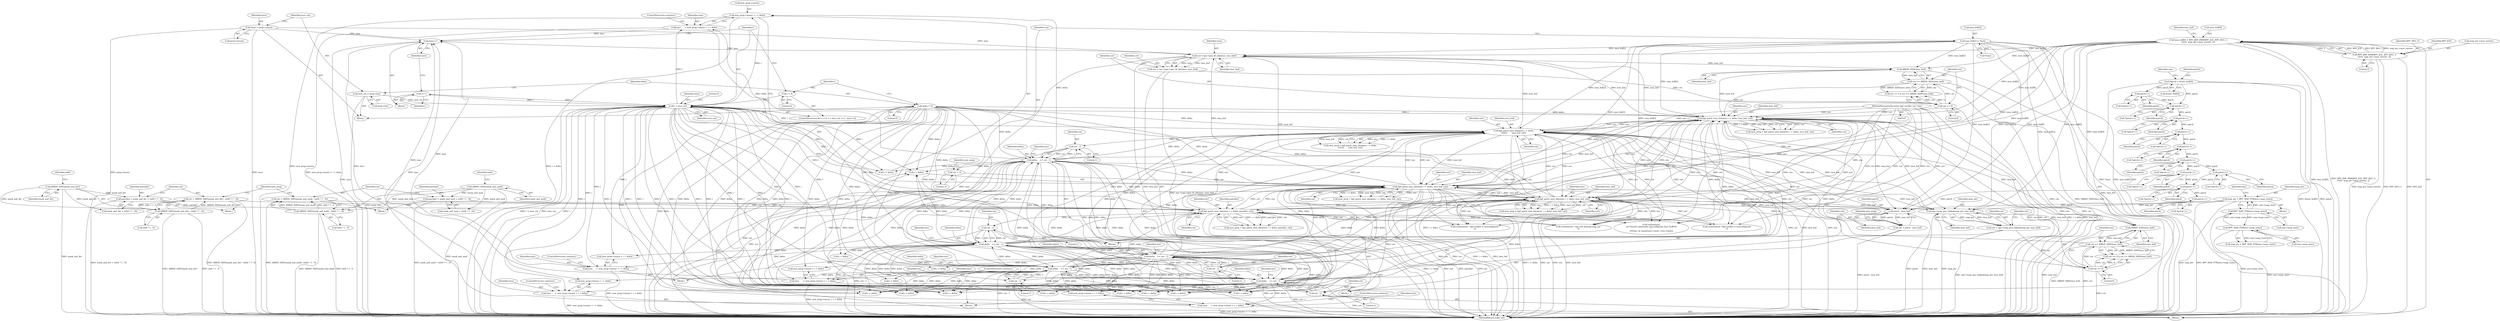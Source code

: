 digraph "0_linux_979d63d50c0c0f7bc537bf821e056cc9fe5abd38_3@pointer" {
"1000931" [label="(Call,new_prog->insnsi + i + delta)"];
"1000144" [label="(Call,i < insn_cnt)"];
"1000141" [label="(Call,i = 0)"];
"1000148" [label="(Call,i++)"];
"1000124" [label="(Call,insn_cnt = prog->len)"];
"1000917" [label="(Call,delta    += cnt - 1)"];
"1000919" [label="(Call,cnt - 1)"];
"1000904" [label="(Call,bpf_patch_insn_data(env, i + delta,\n\t\t\t\t\t\t\t       insn_buf, cnt))"];
"1000590" [label="(Call,bpf_patch_insn_data(env, i + delta, insn_buf, cnt))"];
"1000345" [label="(Call,bpf_patch_insn_data(env, i + delta, insn_buf, cnt))"];
"1000765" [label="(Call,bpf_patch_insn_data(env, i + delta, insn_buf, cnt))"];
"1000265" [label="(Call,bpf_patch_insn_data(env, i + delta, patchlet, cnt))"];
"1000108" [label="(MethodParameterIn,struct bpf_verifier_env *env)"];
"1000137" [label="(Call,delta = 0)"];
"1000278" [label="(Call,delta    += cnt - 1)"];
"1000280" [label="(Call,cnt - 1)"];
"1000603" [label="(Call,delta    += cnt - 1)"];
"1000605" [label="(Call,cnt - 1)"];
"1000358" [label="(Call,delta    += cnt - 1)"];
"1000360" [label="(Call,cnt - 1)"];
"1000778" [label="(Call,delta    += cnt - 1)"];
"1000780" [label="(Call,cnt - 1)"];
"1000227" [label="(Call,patchlet = mask_and_div + (is64 ? 1 : 0))"];
"1000238" [label="(Call,ARRAY_SIZE(mask_and_div))"];
"1000246" [label="(Call,patchlet = mask_and_mod + (is64 ? 1 : 0))"];
"1000257" [label="(Call,ARRAY_SIZE(mask_and_mod))"];
"1000235" [label="(Call,cnt = ARRAY_SIZE(mask_and_div) - (is64 ? 1 : 0))"];
"1000237" [label="(Call,ARRAY_SIZE(mask_and_div) - (is64 ? 1 : 0))"];
"1000254" [label="(Call,cnt = ARRAY_SIZE(mask_and_mod) - (is64 ? 1 : 0))"];
"1000256" [label="(Call,ARRAY_SIZE(mask_and_mod) - (is64 ? 1 : 0))"];
"1000743" [label="(Call,insn_buf[0] = BPF_JMP_IMM(BPF_JGE, BPF_REG_3,\n\t\t\t\t\t\t  map_ptr->max_entries, 2))"];
"1000747" [label="(Call,BPF_JMP_IMM(BPF_JGE, BPF_REG_3,\n\t\t\t\t\t\t  map_ptr->max_entries, 2))"];
"1000754" [label="(Call,insn_buf[2] = *insn)"];
"1000760" [label="(Call,cnt = 3)"];
"1000324" [label="(Call,env->ops->gen_ld_abs(insn, insn_buf))"];
"1000150" [label="(Call,insn++)"];
"1000615" [label="(Call,insn      = new_prog->insnsi + i + delta)"];
"1000117" [label="(Call,*insn = prog->insnsi)"];
"1000929" [label="(Call,insn      = new_prog->insnsi + i + delta)"];
"1000370" [label="(Call,insn      = new_prog->insnsi + i + delta)"];
"1000790" [label="(Call,insn      = new_prog->insnsi + i + delta)"];
"1000290" [label="(Call,insn      = new_prog->insnsi + i + delta)"];
"1000334" [label="(Call,ARRAY_SIZE(insn_buf))"];
"1000332" [label="(Call,cnt >= ARRAY_SIZE(insn_buf))"];
"1000329" [label="(Call,cnt == 0)"];
"1000322" [label="(Call,cnt = env->ops->gen_ld_abs(insn, insn_buf))"];
"1000585" [label="(Call,patch - insn_buf)"];
"1000576" [label="(Call,patch++)"];
"1000566" [label="(Call,patch++)"];
"1000529" [label="(Call,patch++)"];
"1000518" [label="(Call,patch++)"];
"1000510" [label="(Call,patch++)"];
"1000502" [label="(Call,patch++)"];
"1000494" [label="(Call,patch++)"];
"1000483" [label="(Call,patch++)"];
"1000419" [label="(Call,*patch = &insn_buf[0])"];
"1000474" [label="(Call,patch++)"];
"1000544" [label="(Call,patch++)"];
"1000583" [label="(Call,cnt = patch - insn_buf)"];
"1000883" [label="(Call,ops->map_gen_lookup(map_ptr, insn_buf))"];
"1000859" [label="(Call,map_ptr = BPF_MAP_PTR(aux->map_state))"];
"1000861" [label="(Call,BPF_MAP_PTR(aux->map_state))"];
"1000739" [label="(Call,BPF_MAP_PTR(aux->map_state))"];
"1000893" [label="(Call,ARRAY_SIZE(insn_buf))"];
"1000891" [label="(Call,cnt >= ARRAY_SIZE(insn_buf))"];
"1000888" [label="(Call,cnt == 0)"];
"1000881" [label="(Call,cnt = ops->map_gen_lookup(map_ptr, insn_buf))"];
"1000334" [label="(Call,ARRAY_SIZE(insn_buf))"];
"1000530" [label="(Identifier,patch)"];
"1000584" [label="(Identifier,cnt)"];
"1000904" [label="(Call,bpf_patch_insn_data(env, i + delta,\n\t\t\t\t\t\t\t       insn_buf, cnt))"];
"1000799" [label="(ControlStructure,continue;)"];
"1000586" [label="(Identifier,patch)"];
"1000264" [label="(Identifier,new_prog)"];
"1000744" [label="(Call,insn_buf[0])"];
"1000246" [label="(Call,patchlet = mask_and_mod + (is64 ? 1 : 0))"];
"1001033" [label="(Call,verbose(env,\n\t\t\t\t\"kernel subsystem misconfigured func %s#%d\n\",\n\t\t\t\tfunc_id_name(insn->imm), insn->imm))"];
"1000119" [label="(Call,prog->insnsi)"];
"1000484" [label="(Identifier,patch)"];
"1000585" [label="(Call,patch - insn_buf)"];
"1000881" [label="(Call,cnt = ops->map_gen_lookup(map_ptr, insn_buf))"];
"1000325" [label="(Identifier,insn)"];
"1000882" [label="(Identifier,cnt)"];
"1000756" [label="(Identifier,insn_buf)"];
"1000891" [label="(Call,cnt >= ARRAY_SIZE(insn_buf))"];
"1000615" [label="(Call,insn      = new_prog->insnsi + i + delta)"];
"1000333" [label="(Identifier,cnt)"];
"1000358" [label="(Call,delta    += cnt - 1)"];
"1000749" [label="(Identifier,BPF_REG_3)"];
"1000263" [label="(Call,new_prog = bpf_patch_insn_data(env, i + delta, patchlet, cnt))"];
"1000324" [label="(Call,env->ops->gen_ld_abs(insn, insn_buf))"];
"1000739" [label="(Call,BPF_MAP_PTR(aux->map_state))"];
"1000435" [label="(Call,i + delta)"];
"1000296" [label="(Call,i + delta)"];
"1000758" [label="(Call,*insn)"];
"1000371" [label="(Identifier,insn)"];
"1000889" [label="(Identifier,cnt)"];
"1000270" [label="(Identifier,patchlet)"];
"1000346" [label="(Identifier,env)"];
"1000126" [label="(Call,prog->len)"];
"1000588" [label="(Call,new_prog = bpf_patch_insn_data(env, i + delta, insn_buf, cnt))"];
"1000124" [label="(Call,insn_cnt = prog->len)"];
"1000607" [label="(Literal,1)"];
"1000755" [label="(Call,insn_buf[2])"];
"1000575" [label="(Call,*patch++)"];
"1000931" [label="(Call,new_prog->insnsi + i + delta)"];
"1000743" [label="(Call,insn_buf[0] = BPF_JMP_IMM(BPF_JGE, BPF_REG_3,\n\t\t\t\t\t\t  map_ptr->max_entries, 2))"];
"1000332" [label="(Call,cnt >= ARRAY_SIZE(insn_buf))"];
"1000906" [label="(Call,i + delta)"];
"1000138" [label="(Identifier,delta)"];
"1000285" [label="(Identifier,env)"];
"1000493" [label="(Call,*patch++)"];
"1000343" [label="(Call,new_prog = bpf_patch_insn_data(env, i + delta, insn_buf, cnt))"];
"1000361" [label="(Identifier,cnt)"];
"1000331" [label="(Literal,0)"];
"1000257" [label="(Call,ARRAY_SIZE(mask_and_mod))"];
"1000501" [label="(Call,*patch++)"];
"1000483" [label="(Call,patch++)"];
"1000893" [label="(Call,ARRAY_SIZE(insn_buf))"];
"1000761" [label="(Identifier,cnt)"];
"1000590" [label="(Call,bpf_patch_insn_data(env, i + delta, insn_buf, cnt))"];
"1000148" [label="(Call,i++)"];
"1000290" [label="(Call,insn      = new_prog->insnsi + i + delta)"];
"1000766" [label="(Identifier,env)"];
"1000791" [label="(Identifier,insn)"];
"1001057" [label="(MethodReturn,static int)"];
"1000883" [label="(Call,ops->map_gen_lookup(map_ptr, insn_buf))"];
"1000151" [label="(Identifier,insn)"];
"1000567" [label="(Identifier,patch)"];
"1000604" [label="(Identifier,delta)"];
"1000193" [label="(Block,)"];
"1000529" [label="(Call,patch++)"];
"1000142" [label="(Identifier,i)"];
"1000322" [label="(Call,cnt = env->ops->gen_ld_abs(insn, insn_buf))"];
"1000291" [label="(Identifier,insn)"];
"1000118" [label="(Identifier,insn)"];
"1000796" [label="(Call,i + delta)"];
"1000149" [label="(Identifier,i)"];
"1000902" [label="(Call,new_prog = bpf_patch_insn_data(env, i + delta,\n\t\t\t\t\t\t\t       insn_buf, cnt))"];
"1000781" [label="(Identifier,cnt)"];
"1000790" [label="(Call,insn      = new_prog->insnsi + i + delta)"];
"1000731" [label="(Call,verbose(env, \"tail_call abusing map_ptr\n\"))"];
"1000760" [label="(Call,cnt = 3)"];
"1000748" [label="(Identifier,BPF_JGE)"];
"1000235" [label="(Call,cnt = ARRAY_SIZE(mask_and_div) - (is64 ? 1 : 0))"];
"1000545" [label="(Identifier,patch)"];
"1000345" [label="(Call,bpf_patch_insn_data(env, i + delta, insn_buf, cnt))"];
"1000518" [label="(Call,patch++)"];
"1000125" [label="(Identifier,insn_cnt)"];
"1000544" [label="(Call,patch++)"];
"1000589" [label="(Identifier,new_prog)"];
"1000226" [label="(Block,)"];
"1000280" [label="(Call,cnt - 1)"];
"1000754" [label="(Call,insn_buf[2] = *insn)"];
"1000778" [label="(Call,delta    += cnt - 1)"];
"1000880" [label="(Block,)"];
"1000528" [label="(Call,*patch++)"];
"1000370" [label="(Call,insn      = new_prog->insnsi + i + delta)"];
"1000248" [label="(Call,mask_and_mod + (is64 ? 1 : 0))"];
"1000299" [label="(ControlStructure,continue;)"];
"1000861" [label="(Call,BPF_MAP_PTR(aux->map_state))"];
"1000376" [label="(Call,i + delta)"];
"1000109" [label="(Block,)"];
"1000259" [label="(Call,is64 ? 1 : 0)"];
"1000351" [label="(Identifier,cnt)"];
"1000737" [label="(Call,map_ptr = BPF_MAP_PTR(aux->map_state))"];
"1000770" [label="(Identifier,insn_buf)"];
"1000108" [label="(MethodParameterIn,struct bpf_verifier_env *env)"];
"1000890" [label="(Literal,0)"];
"1000894" [label="(Identifier,insn_buf)"];
"1001056" [label="(Literal,0)"];
"1000577" [label="(Identifier,patch)"];
"1000335" [label="(Identifier,insn_buf)"];
"1000350" [label="(Identifier,insn_buf)"];
"1000255" [label="(Identifier,cnt)"];
"1000267" [label="(Call,i + delta)"];
"1000271" [label="(Identifier,cnt)"];
"1000918" [label="(Identifier,delta)"];
"1000494" [label="(Call,patch++)"];
"1000254" [label="(Call,cnt = ARRAY_SIZE(mask_and_mod) - (is64 ? 1 : 0))"];
"1000473" [label="(Call,*patch++)"];
"1000323" [label="(Identifier,cnt)"];
"1000719" [label="(Call,i + delta)"];
"1000885" [label="(Identifier,insn_buf)"];
"1000519" [label="(Identifier,patch)"];
"1000282" [label="(Literal,1)"];
"1000905" [label="(Identifier,env)"];
"1000503" [label="(Identifier,patch)"];
"1000591" [label="(Identifier,env)"];
"1000860" [label="(Identifier,map_ptr)"];
"1000419" [label="(Call,*patch = &insn_buf[0])"];
"1000266" [label="(Identifier,env)"];
"1000935" [label="(Call,i + delta)"];
"1000379" [label="(ControlStructure,continue;)"];
"1000328" [label="(Call,cnt == 0 || cnt >= ARRAY_SIZE(insn_buf))"];
"1000605" [label="(Call,cnt - 1)"];
"1000616" [label="(Identifier,insn)"];
"1000420" [label="(Identifier,patch)"];
"1000606" [label="(Identifier,cnt)"];
"1000281" [label="(Identifier,cnt)"];
"1000938" [label="(ControlStructure,continue;)"];
"1000326" [label="(Identifier,insn_buf)"];
"1000576" [label="(Call,patch++)"];
"1000144" [label="(Call,i < insn_cnt)"];
"1000852" [label="(Call,i + delta)"];
"1000888" [label="(Call,cnt == 0)"];
"1000247" [label="(Identifier,patchlet)"];
"1000237" [label="(Call,ARRAY_SIZE(mask_and_div) - (is64 ? 1 : 0))"];
"1000240" [label="(Call,is64 ? 1 : 0)"];
"1000292" [label="(Call,new_prog->insnsi + i + delta)"];
"1000147" [label="(Block,)"];
"1000260" [label="(Identifier,is64)"];
"1000141" [label="(Call,i = 0)"];
"1000617" [label="(Call,new_prog->insnsi + i + delta)"];
"1000595" [label="(Identifier,insn_buf)"];
"1000150" [label="(Call,insn++)"];
"1000117" [label="(Call,*insn = prog->insnsi)"];
"1000930" [label="(Identifier,insn)"];
"1000517" [label="(Call,*patch++)"];
"1000475" [label="(Identifier,patch)"];
"1000474" [label="(Call,patch++)"];
"1000753" [label="(Literal,2)"];
"1000750" [label="(Call,map_ptr->max_entries)"];
"1000740" [label="(Call,aux->map_state)"];
"1000227" [label="(Call,patchlet = mask_and_div + (is64 ? 1 : 0))"];
"1000372" [label="(Call,new_prog->insnsi + i + delta)"];
"1000592" [label="(Call,i + delta)"];
"1000929" [label="(Call,insn      = new_prog->insnsi + i + delta)"];
"1000792" [label="(Call,new_prog->insnsi + i + delta)"];
"1000610" [label="(Identifier,env)"];
"1000765" [label="(Call,bpf_patch_insn_data(env, i + delta, insn_buf, cnt))"];
"1000782" [label="(Literal,1)"];
"1000360" [label="(Call,cnt - 1)"];
"1000239" [label="(Identifier,mask_and_div)"];
"1000137" [label="(Call,delta = 0)"];
"1000140" [label="(ControlStructure,for (i = 0; i < insn_cnt; i++, insn++))"];
"1000624" [label="(ControlStructure,continue;)"];
"1000884" [label="(Identifier,map_ptr)"];
"1000347" [label="(Call,i + delta)"];
"1000145" [label="(Identifier,i)"];
"1000862" [label="(Call,aux->map_state)"];
"1000762" [label="(Literal,3)"];
"1000362" [label="(Literal,1)"];
"1000502" [label="(Call,patch++)"];
"1000596" [label="(Identifier,cnt)"];
"1000543" [label="(Call,*patch++)"];
"1000603" [label="(Call,delta    += cnt - 1)"];
"1000859" [label="(Call,map_ptr = BPF_MAP_PTR(aux->map_state))"];
"1000676" [label="(Block,)"];
"1000866" [label="(Identifier,ops)"];
"1000139" [label="(Literal,0)"];
"1000321" [label="(Block,)"];
"1000924" [label="(Identifier,env)"];
"1000359" [label="(Identifier,delta)"];
"1000764" [label="(Identifier,new_prog)"];
"1000482" [label="(Call,*patch++)"];
"1000510" [label="(Call,patch++)"];
"1000265" [label="(Call,bpf_patch_insn_data(env, i + delta, patchlet, cnt))"];
"1000495" [label="(Identifier,patch)"];
"1000245" [label="(Block,)"];
"1000509" [label="(Call,*patch++)"];
"1000767" [label="(Call,i + delta)"];
"1000919" [label="(Call,cnt - 1)"];
"1000921" [label="(Literal,1)"];
"1000400" [label="(Block,)"];
"1000910" [label="(Identifier,cnt)"];
"1000258" [label="(Identifier,mask_and_mod)"];
"1000511" [label="(Identifier,patch)"];
"1000157" [label="(Identifier,insn)"];
"1000143" [label="(Literal,0)"];
"1000780" [label="(Call,cnt - 1)"];
"1000256" [label="(Call,ARRAY_SIZE(mask_and_mod) - (is64 ? 1 : 0))"];
"1000566" [label="(Call,patch++)"];
"1000887" [label="(Call,cnt == 0 || cnt >= ARRAY_SIZE(insn_buf))"];
"1000917" [label="(Call,delta    += cnt - 1)"];
"1000583" [label="(Call,cnt = patch - insn_buf)"];
"1000785" [label="(Identifier,env)"];
"1000747" [label="(Call,BPF_JMP_IMM(BPF_JGE, BPF_REG_3,\n\t\t\t\t\t\t  map_ptr->max_entries, 2))"];
"1000565" [label="(Call,*patch++)"];
"1000241" [label="(Identifier,is64)"];
"1000771" [label="(Identifier,cnt)"];
"1000763" [label="(Call,new_prog = bpf_patch_insn_data(env, i + delta, insn_buf, cnt))"];
"1000779" [label="(Identifier,delta)"];
"1000236" [label="(Identifier,cnt)"];
"1000587" [label="(Identifier,insn_buf)"];
"1000429" [label="(Identifier,aux)"];
"1000844" [label="(Block,)"];
"1000920" [label="(Identifier,cnt)"];
"1000621" [label="(Call,i + delta)"];
"1000228" [label="(Identifier,patchlet)"];
"1000421" [label="(Call,&insn_buf[0])"];
"1000892" [label="(Identifier,cnt)"];
"1000932" [label="(Call,new_prog->insnsi)"];
"1000909" [label="(Identifier,insn_buf)"];
"1000329" [label="(Call,cnt == 0)"];
"1000365" [label="(Identifier,env)"];
"1000330" [label="(Identifier,cnt)"];
"1000278" [label="(Call,delta    += cnt - 1)"];
"1000238" [label="(Call,ARRAY_SIZE(mask_and_div))"];
"1000896" [label="(Call,verbose(env, \"bpf verifier is misconfigured\n\"))"];
"1000146" [label="(Identifier,insn_cnt)"];
"1000279" [label="(Identifier,delta)"];
"1000337" [label="(Call,verbose(env, \"bpf verifier is misconfigured\n\"))"];
"1000229" [label="(Call,mask_and_div + (is64 ? 1 : 0))"];
"1000931" -> "1000929"  [label="AST: "];
"1000931" -> "1000935"  [label="CFG: "];
"1000932" -> "1000931"  [label="AST: "];
"1000935" -> "1000931"  [label="AST: "];
"1000929" -> "1000931"  [label="CFG: "];
"1000931" -> "1001057"  [label="DDG: i + delta"];
"1000931" -> "1001057"  [label="DDG: new_prog->insnsi"];
"1000144" -> "1000931"  [label="DDG: i"];
"1000917" -> "1000931"  [label="DDG: delta"];
"1000144" -> "1000140"  [label="AST: "];
"1000144" -> "1000146"  [label="CFG: "];
"1000145" -> "1000144"  [label="AST: "];
"1000146" -> "1000144"  [label="AST: "];
"1000157" -> "1000144"  [label="CFG: "];
"1001056" -> "1000144"  [label="CFG: "];
"1000144" -> "1001057"  [label="DDG: i < insn_cnt"];
"1000144" -> "1001057"  [label="DDG: i"];
"1000144" -> "1001057"  [label="DDG: insn_cnt"];
"1000141" -> "1000144"  [label="DDG: i"];
"1000148" -> "1000144"  [label="DDG: i"];
"1000124" -> "1000144"  [label="DDG: insn_cnt"];
"1000144" -> "1000148"  [label="DDG: i"];
"1000144" -> "1000265"  [label="DDG: i"];
"1000144" -> "1000267"  [label="DDG: i"];
"1000144" -> "1000290"  [label="DDG: i"];
"1000144" -> "1000292"  [label="DDG: i"];
"1000144" -> "1000296"  [label="DDG: i"];
"1000144" -> "1000345"  [label="DDG: i"];
"1000144" -> "1000347"  [label="DDG: i"];
"1000144" -> "1000370"  [label="DDG: i"];
"1000144" -> "1000372"  [label="DDG: i"];
"1000144" -> "1000376"  [label="DDG: i"];
"1000144" -> "1000435"  [label="DDG: i"];
"1000144" -> "1000590"  [label="DDG: i"];
"1000144" -> "1000592"  [label="DDG: i"];
"1000144" -> "1000615"  [label="DDG: i"];
"1000144" -> "1000617"  [label="DDG: i"];
"1000144" -> "1000621"  [label="DDG: i"];
"1000144" -> "1000719"  [label="DDG: i"];
"1000144" -> "1000765"  [label="DDG: i"];
"1000144" -> "1000767"  [label="DDG: i"];
"1000144" -> "1000790"  [label="DDG: i"];
"1000144" -> "1000792"  [label="DDG: i"];
"1000144" -> "1000796"  [label="DDG: i"];
"1000144" -> "1000852"  [label="DDG: i"];
"1000144" -> "1000904"  [label="DDG: i"];
"1000144" -> "1000906"  [label="DDG: i"];
"1000144" -> "1000929"  [label="DDG: i"];
"1000144" -> "1000935"  [label="DDG: i"];
"1000141" -> "1000140"  [label="AST: "];
"1000141" -> "1000143"  [label="CFG: "];
"1000142" -> "1000141"  [label="AST: "];
"1000143" -> "1000141"  [label="AST: "];
"1000145" -> "1000141"  [label="CFG: "];
"1000148" -> "1000147"  [label="AST: "];
"1000148" -> "1000149"  [label="CFG: "];
"1000149" -> "1000148"  [label="AST: "];
"1000151" -> "1000148"  [label="CFG: "];
"1000124" -> "1000109"  [label="AST: "];
"1000124" -> "1000126"  [label="CFG: "];
"1000125" -> "1000124"  [label="AST: "];
"1000126" -> "1000124"  [label="AST: "];
"1000138" -> "1000124"  [label="CFG: "];
"1000124" -> "1001057"  [label="DDG: prog->len"];
"1000917" -> "1000880"  [label="AST: "];
"1000917" -> "1000919"  [label="CFG: "];
"1000918" -> "1000917"  [label="AST: "];
"1000919" -> "1000917"  [label="AST: "];
"1000924" -> "1000917"  [label="CFG: "];
"1000917" -> "1001057"  [label="DDG: cnt - 1"];
"1000917" -> "1000265"  [label="DDG: delta"];
"1000917" -> "1000267"  [label="DDG: delta"];
"1000917" -> "1000278"  [label="DDG: delta"];
"1000917" -> "1000345"  [label="DDG: delta"];
"1000917" -> "1000347"  [label="DDG: delta"];
"1000917" -> "1000358"  [label="DDG: delta"];
"1000917" -> "1000435"  [label="DDG: delta"];
"1000917" -> "1000590"  [label="DDG: delta"];
"1000917" -> "1000592"  [label="DDG: delta"];
"1000917" -> "1000603"  [label="DDG: delta"];
"1000917" -> "1000719"  [label="DDG: delta"];
"1000917" -> "1000765"  [label="DDG: delta"];
"1000917" -> "1000767"  [label="DDG: delta"];
"1000917" -> "1000778"  [label="DDG: delta"];
"1000917" -> "1000852"  [label="DDG: delta"];
"1000917" -> "1000904"  [label="DDG: delta"];
"1000917" -> "1000906"  [label="DDG: delta"];
"1000919" -> "1000917"  [label="DDG: cnt"];
"1000919" -> "1000917"  [label="DDG: 1"];
"1000137" -> "1000917"  [label="DDG: delta"];
"1000278" -> "1000917"  [label="DDG: delta"];
"1000603" -> "1000917"  [label="DDG: delta"];
"1000358" -> "1000917"  [label="DDG: delta"];
"1000778" -> "1000917"  [label="DDG: delta"];
"1000917" -> "1000929"  [label="DDG: delta"];
"1000917" -> "1000935"  [label="DDG: delta"];
"1000919" -> "1000921"  [label="CFG: "];
"1000920" -> "1000919"  [label="AST: "];
"1000921" -> "1000919"  [label="AST: "];
"1000919" -> "1001057"  [label="DDG: cnt"];
"1000904" -> "1000919"  [label="DDG: cnt"];
"1000904" -> "1000902"  [label="AST: "];
"1000904" -> "1000910"  [label="CFG: "];
"1000905" -> "1000904"  [label="AST: "];
"1000906" -> "1000904"  [label="AST: "];
"1000909" -> "1000904"  [label="AST: "];
"1000910" -> "1000904"  [label="AST: "];
"1000902" -> "1000904"  [label="CFG: "];
"1000904" -> "1001057"  [label="DDG: env"];
"1000904" -> "1001057"  [label="DDG: i + delta"];
"1000904" -> "1001057"  [label="DDG: cnt"];
"1000904" -> "1001057"  [label="DDG: insn_buf"];
"1000904" -> "1000265"  [label="DDG: env"];
"1000904" -> "1000324"  [label="DDG: insn_buf"];
"1000904" -> "1000337"  [label="DDG: env"];
"1000904" -> "1000345"  [label="DDG: env"];
"1000904" -> "1000585"  [label="DDG: insn_buf"];
"1000904" -> "1000590"  [label="DDG: env"];
"1000904" -> "1000731"  [label="DDG: env"];
"1000904" -> "1000765"  [label="DDG: env"];
"1000904" -> "1000765"  [label="DDG: insn_buf"];
"1000904" -> "1000883"  [label="DDG: insn_buf"];
"1000904" -> "1000896"  [label="DDG: env"];
"1000904" -> "1000902"  [label="DDG: env"];
"1000904" -> "1000902"  [label="DDG: i + delta"];
"1000904" -> "1000902"  [label="DDG: insn_buf"];
"1000904" -> "1000902"  [label="DDG: cnt"];
"1000590" -> "1000904"  [label="DDG: env"];
"1000345" -> "1000904"  [label="DDG: env"];
"1000765" -> "1000904"  [label="DDG: env"];
"1000265" -> "1000904"  [label="DDG: env"];
"1000108" -> "1000904"  [label="DDG: env"];
"1000137" -> "1000904"  [label="DDG: delta"];
"1000278" -> "1000904"  [label="DDG: delta"];
"1000603" -> "1000904"  [label="DDG: delta"];
"1000358" -> "1000904"  [label="DDG: delta"];
"1000778" -> "1000904"  [label="DDG: delta"];
"1000743" -> "1000904"  [label="DDG: insn_buf[0]"];
"1000883" -> "1000904"  [label="DDG: insn_buf"];
"1000754" -> "1000904"  [label="DDG: insn_buf[2]"];
"1000893" -> "1000904"  [label="DDG: insn_buf"];
"1000891" -> "1000904"  [label="DDG: cnt"];
"1000888" -> "1000904"  [label="DDG: cnt"];
"1000904" -> "1001033"  [label="DDG: env"];
"1000590" -> "1000588"  [label="AST: "];
"1000590" -> "1000596"  [label="CFG: "];
"1000591" -> "1000590"  [label="AST: "];
"1000592" -> "1000590"  [label="AST: "];
"1000595" -> "1000590"  [label="AST: "];
"1000596" -> "1000590"  [label="AST: "];
"1000588" -> "1000590"  [label="CFG: "];
"1000590" -> "1001057"  [label="DDG: insn_buf"];
"1000590" -> "1001057"  [label="DDG: i + delta"];
"1000590" -> "1001057"  [label="DDG: cnt"];
"1000590" -> "1001057"  [label="DDG: env"];
"1000590" -> "1000265"  [label="DDG: env"];
"1000590" -> "1000324"  [label="DDG: insn_buf"];
"1000590" -> "1000337"  [label="DDG: env"];
"1000590" -> "1000345"  [label="DDG: env"];
"1000590" -> "1000585"  [label="DDG: insn_buf"];
"1000590" -> "1000588"  [label="DDG: env"];
"1000590" -> "1000588"  [label="DDG: i + delta"];
"1000590" -> "1000588"  [label="DDG: insn_buf"];
"1000590" -> "1000588"  [label="DDG: cnt"];
"1000345" -> "1000590"  [label="DDG: env"];
"1000765" -> "1000590"  [label="DDG: env"];
"1000265" -> "1000590"  [label="DDG: env"];
"1000108" -> "1000590"  [label="DDG: env"];
"1000137" -> "1000590"  [label="DDG: delta"];
"1000278" -> "1000590"  [label="DDG: delta"];
"1000603" -> "1000590"  [label="DDG: delta"];
"1000358" -> "1000590"  [label="DDG: delta"];
"1000778" -> "1000590"  [label="DDG: delta"];
"1000743" -> "1000590"  [label="DDG: insn_buf[0]"];
"1000754" -> "1000590"  [label="DDG: insn_buf[2]"];
"1000585" -> "1000590"  [label="DDG: insn_buf"];
"1000583" -> "1000590"  [label="DDG: cnt"];
"1000590" -> "1000605"  [label="DDG: cnt"];
"1000590" -> "1000731"  [label="DDG: env"];
"1000590" -> "1000765"  [label="DDG: env"];
"1000590" -> "1000765"  [label="DDG: insn_buf"];
"1000590" -> "1000883"  [label="DDG: insn_buf"];
"1000590" -> "1000896"  [label="DDG: env"];
"1000590" -> "1001033"  [label="DDG: env"];
"1000345" -> "1000343"  [label="AST: "];
"1000345" -> "1000351"  [label="CFG: "];
"1000346" -> "1000345"  [label="AST: "];
"1000347" -> "1000345"  [label="AST: "];
"1000350" -> "1000345"  [label="AST: "];
"1000351" -> "1000345"  [label="AST: "];
"1000343" -> "1000345"  [label="CFG: "];
"1000345" -> "1001057"  [label="DDG: cnt"];
"1000345" -> "1001057"  [label="DDG: i + delta"];
"1000345" -> "1001057"  [label="DDG: insn_buf"];
"1000345" -> "1001057"  [label="DDG: env"];
"1000345" -> "1000265"  [label="DDG: env"];
"1000345" -> "1000324"  [label="DDG: insn_buf"];
"1000345" -> "1000337"  [label="DDG: env"];
"1000345" -> "1000343"  [label="DDG: env"];
"1000345" -> "1000343"  [label="DDG: i + delta"];
"1000345" -> "1000343"  [label="DDG: insn_buf"];
"1000345" -> "1000343"  [label="DDG: cnt"];
"1000765" -> "1000345"  [label="DDG: env"];
"1000265" -> "1000345"  [label="DDG: env"];
"1000108" -> "1000345"  [label="DDG: env"];
"1000137" -> "1000345"  [label="DDG: delta"];
"1000278" -> "1000345"  [label="DDG: delta"];
"1000603" -> "1000345"  [label="DDG: delta"];
"1000358" -> "1000345"  [label="DDG: delta"];
"1000778" -> "1000345"  [label="DDG: delta"];
"1000324" -> "1000345"  [label="DDG: insn_buf"];
"1000743" -> "1000345"  [label="DDG: insn_buf[0]"];
"1000754" -> "1000345"  [label="DDG: insn_buf[2]"];
"1000334" -> "1000345"  [label="DDG: insn_buf"];
"1000332" -> "1000345"  [label="DDG: cnt"];
"1000329" -> "1000345"  [label="DDG: cnt"];
"1000345" -> "1000360"  [label="DDG: cnt"];
"1000345" -> "1000585"  [label="DDG: insn_buf"];
"1000345" -> "1000731"  [label="DDG: env"];
"1000345" -> "1000765"  [label="DDG: env"];
"1000345" -> "1000765"  [label="DDG: insn_buf"];
"1000345" -> "1000883"  [label="DDG: insn_buf"];
"1000345" -> "1000896"  [label="DDG: env"];
"1000345" -> "1001033"  [label="DDG: env"];
"1000765" -> "1000763"  [label="AST: "];
"1000765" -> "1000771"  [label="CFG: "];
"1000766" -> "1000765"  [label="AST: "];
"1000767" -> "1000765"  [label="AST: "];
"1000770" -> "1000765"  [label="AST: "];
"1000771" -> "1000765"  [label="AST: "];
"1000763" -> "1000765"  [label="CFG: "];
"1000765" -> "1001057"  [label="DDG: i + delta"];
"1000765" -> "1001057"  [label="DDG: insn_buf"];
"1000765" -> "1001057"  [label="DDG: env"];
"1000765" -> "1001057"  [label="DDG: cnt"];
"1000765" -> "1000265"  [label="DDG: env"];
"1000765" -> "1000324"  [label="DDG: insn_buf"];
"1000765" -> "1000337"  [label="DDG: env"];
"1000765" -> "1000585"  [label="DDG: insn_buf"];
"1000765" -> "1000731"  [label="DDG: env"];
"1000765" -> "1000763"  [label="DDG: env"];
"1000765" -> "1000763"  [label="DDG: i + delta"];
"1000765" -> "1000763"  [label="DDG: insn_buf"];
"1000765" -> "1000763"  [label="DDG: cnt"];
"1000265" -> "1000765"  [label="DDG: env"];
"1000108" -> "1000765"  [label="DDG: env"];
"1000137" -> "1000765"  [label="DDG: delta"];
"1000278" -> "1000765"  [label="DDG: delta"];
"1000603" -> "1000765"  [label="DDG: delta"];
"1000358" -> "1000765"  [label="DDG: delta"];
"1000778" -> "1000765"  [label="DDG: delta"];
"1000743" -> "1000765"  [label="DDG: insn_buf[0]"];
"1000754" -> "1000765"  [label="DDG: insn_buf[2]"];
"1000760" -> "1000765"  [label="DDG: cnt"];
"1000765" -> "1000780"  [label="DDG: cnt"];
"1000765" -> "1000883"  [label="DDG: insn_buf"];
"1000765" -> "1000896"  [label="DDG: env"];
"1000765" -> "1001033"  [label="DDG: env"];
"1000265" -> "1000263"  [label="AST: "];
"1000265" -> "1000271"  [label="CFG: "];
"1000266" -> "1000265"  [label="AST: "];
"1000267" -> "1000265"  [label="AST: "];
"1000270" -> "1000265"  [label="AST: "];
"1000271" -> "1000265"  [label="AST: "];
"1000263" -> "1000265"  [label="CFG: "];
"1000265" -> "1001057"  [label="DDG: i + delta"];
"1000265" -> "1001057"  [label="DDG: env"];
"1000265" -> "1001057"  [label="DDG: patchlet"];
"1000265" -> "1001057"  [label="DDG: cnt"];
"1000265" -> "1000263"  [label="DDG: env"];
"1000265" -> "1000263"  [label="DDG: i + delta"];
"1000265" -> "1000263"  [label="DDG: patchlet"];
"1000265" -> "1000263"  [label="DDG: cnt"];
"1000108" -> "1000265"  [label="DDG: env"];
"1000137" -> "1000265"  [label="DDG: delta"];
"1000278" -> "1000265"  [label="DDG: delta"];
"1000603" -> "1000265"  [label="DDG: delta"];
"1000358" -> "1000265"  [label="DDG: delta"];
"1000778" -> "1000265"  [label="DDG: delta"];
"1000227" -> "1000265"  [label="DDG: patchlet"];
"1000246" -> "1000265"  [label="DDG: patchlet"];
"1000235" -> "1000265"  [label="DDG: cnt"];
"1000254" -> "1000265"  [label="DDG: cnt"];
"1000265" -> "1000280"  [label="DDG: cnt"];
"1000265" -> "1000337"  [label="DDG: env"];
"1000265" -> "1000731"  [label="DDG: env"];
"1000265" -> "1000896"  [label="DDG: env"];
"1000265" -> "1001033"  [label="DDG: env"];
"1000108" -> "1000107"  [label="AST: "];
"1000108" -> "1001057"  [label="DDG: env"];
"1000108" -> "1000337"  [label="DDG: env"];
"1000108" -> "1000731"  [label="DDG: env"];
"1000108" -> "1000896"  [label="DDG: env"];
"1000108" -> "1001033"  [label="DDG: env"];
"1000137" -> "1000109"  [label="AST: "];
"1000137" -> "1000139"  [label="CFG: "];
"1000138" -> "1000137"  [label="AST: "];
"1000139" -> "1000137"  [label="AST: "];
"1000142" -> "1000137"  [label="CFG: "];
"1000137" -> "1001057"  [label="DDG: delta"];
"1000137" -> "1000267"  [label="DDG: delta"];
"1000137" -> "1000278"  [label="DDG: delta"];
"1000137" -> "1000347"  [label="DDG: delta"];
"1000137" -> "1000358"  [label="DDG: delta"];
"1000137" -> "1000435"  [label="DDG: delta"];
"1000137" -> "1000592"  [label="DDG: delta"];
"1000137" -> "1000603"  [label="DDG: delta"];
"1000137" -> "1000719"  [label="DDG: delta"];
"1000137" -> "1000767"  [label="DDG: delta"];
"1000137" -> "1000778"  [label="DDG: delta"];
"1000137" -> "1000852"  [label="DDG: delta"];
"1000137" -> "1000906"  [label="DDG: delta"];
"1000278" -> "1000193"  [label="AST: "];
"1000278" -> "1000280"  [label="CFG: "];
"1000279" -> "1000278"  [label="AST: "];
"1000280" -> "1000278"  [label="AST: "];
"1000285" -> "1000278"  [label="CFG: "];
"1000278" -> "1001057"  [label="DDG: cnt - 1"];
"1000278" -> "1000267"  [label="DDG: delta"];
"1000280" -> "1000278"  [label="DDG: cnt"];
"1000280" -> "1000278"  [label="DDG: 1"];
"1000603" -> "1000278"  [label="DDG: delta"];
"1000358" -> "1000278"  [label="DDG: delta"];
"1000778" -> "1000278"  [label="DDG: delta"];
"1000278" -> "1000290"  [label="DDG: delta"];
"1000278" -> "1000292"  [label="DDG: delta"];
"1000278" -> "1000296"  [label="DDG: delta"];
"1000278" -> "1000347"  [label="DDG: delta"];
"1000278" -> "1000358"  [label="DDG: delta"];
"1000278" -> "1000435"  [label="DDG: delta"];
"1000278" -> "1000592"  [label="DDG: delta"];
"1000278" -> "1000603"  [label="DDG: delta"];
"1000278" -> "1000719"  [label="DDG: delta"];
"1000278" -> "1000767"  [label="DDG: delta"];
"1000278" -> "1000778"  [label="DDG: delta"];
"1000278" -> "1000852"  [label="DDG: delta"];
"1000278" -> "1000906"  [label="DDG: delta"];
"1000280" -> "1000282"  [label="CFG: "];
"1000281" -> "1000280"  [label="AST: "];
"1000282" -> "1000280"  [label="AST: "];
"1000280" -> "1001057"  [label="DDG: cnt"];
"1000603" -> "1000400"  [label="AST: "];
"1000603" -> "1000605"  [label="CFG: "];
"1000604" -> "1000603"  [label="AST: "];
"1000605" -> "1000603"  [label="AST: "];
"1000610" -> "1000603"  [label="CFG: "];
"1000603" -> "1001057"  [label="DDG: cnt - 1"];
"1000603" -> "1000267"  [label="DDG: delta"];
"1000603" -> "1000347"  [label="DDG: delta"];
"1000603" -> "1000358"  [label="DDG: delta"];
"1000603" -> "1000435"  [label="DDG: delta"];
"1000603" -> "1000592"  [label="DDG: delta"];
"1000605" -> "1000603"  [label="DDG: cnt"];
"1000605" -> "1000603"  [label="DDG: 1"];
"1000358" -> "1000603"  [label="DDG: delta"];
"1000778" -> "1000603"  [label="DDG: delta"];
"1000603" -> "1000615"  [label="DDG: delta"];
"1000603" -> "1000617"  [label="DDG: delta"];
"1000603" -> "1000621"  [label="DDG: delta"];
"1000603" -> "1000719"  [label="DDG: delta"];
"1000603" -> "1000767"  [label="DDG: delta"];
"1000603" -> "1000778"  [label="DDG: delta"];
"1000603" -> "1000852"  [label="DDG: delta"];
"1000603" -> "1000906"  [label="DDG: delta"];
"1000605" -> "1000607"  [label="CFG: "];
"1000606" -> "1000605"  [label="AST: "];
"1000607" -> "1000605"  [label="AST: "];
"1000605" -> "1001057"  [label="DDG: cnt"];
"1000358" -> "1000321"  [label="AST: "];
"1000358" -> "1000360"  [label="CFG: "];
"1000359" -> "1000358"  [label="AST: "];
"1000360" -> "1000358"  [label="AST: "];
"1000365" -> "1000358"  [label="CFG: "];
"1000358" -> "1001057"  [label="DDG: cnt - 1"];
"1000358" -> "1000267"  [label="DDG: delta"];
"1000358" -> "1000347"  [label="DDG: delta"];
"1000360" -> "1000358"  [label="DDG: cnt"];
"1000360" -> "1000358"  [label="DDG: 1"];
"1000778" -> "1000358"  [label="DDG: delta"];
"1000358" -> "1000370"  [label="DDG: delta"];
"1000358" -> "1000372"  [label="DDG: delta"];
"1000358" -> "1000376"  [label="DDG: delta"];
"1000358" -> "1000435"  [label="DDG: delta"];
"1000358" -> "1000592"  [label="DDG: delta"];
"1000358" -> "1000719"  [label="DDG: delta"];
"1000358" -> "1000767"  [label="DDG: delta"];
"1000358" -> "1000778"  [label="DDG: delta"];
"1000358" -> "1000852"  [label="DDG: delta"];
"1000358" -> "1000906"  [label="DDG: delta"];
"1000360" -> "1000362"  [label="CFG: "];
"1000361" -> "1000360"  [label="AST: "];
"1000362" -> "1000360"  [label="AST: "];
"1000360" -> "1001057"  [label="DDG: cnt"];
"1000778" -> "1000676"  [label="AST: "];
"1000778" -> "1000780"  [label="CFG: "];
"1000779" -> "1000778"  [label="AST: "];
"1000780" -> "1000778"  [label="AST: "];
"1000785" -> "1000778"  [label="CFG: "];
"1000778" -> "1001057"  [label="DDG: cnt - 1"];
"1000778" -> "1000267"  [label="DDG: delta"];
"1000778" -> "1000347"  [label="DDG: delta"];
"1000778" -> "1000435"  [label="DDG: delta"];
"1000778" -> "1000592"  [label="DDG: delta"];
"1000778" -> "1000719"  [label="DDG: delta"];
"1000778" -> "1000767"  [label="DDG: delta"];
"1000780" -> "1000778"  [label="DDG: cnt"];
"1000780" -> "1000778"  [label="DDG: 1"];
"1000778" -> "1000790"  [label="DDG: delta"];
"1000778" -> "1000792"  [label="DDG: delta"];
"1000778" -> "1000796"  [label="DDG: delta"];
"1000778" -> "1000852"  [label="DDG: delta"];
"1000778" -> "1000906"  [label="DDG: delta"];
"1000780" -> "1000782"  [label="CFG: "];
"1000781" -> "1000780"  [label="AST: "];
"1000782" -> "1000780"  [label="AST: "];
"1000780" -> "1001057"  [label="DDG: cnt"];
"1000227" -> "1000226"  [label="AST: "];
"1000227" -> "1000229"  [label="CFG: "];
"1000228" -> "1000227"  [label="AST: "];
"1000229" -> "1000227"  [label="AST: "];
"1000236" -> "1000227"  [label="CFG: "];
"1000227" -> "1001057"  [label="DDG: mask_and_div + (is64 ? 1 : 0)"];
"1000238" -> "1000227"  [label="DDG: mask_and_div"];
"1000238" -> "1000237"  [label="AST: "];
"1000238" -> "1000239"  [label="CFG: "];
"1000239" -> "1000238"  [label="AST: "];
"1000241" -> "1000238"  [label="CFG: "];
"1000238" -> "1001057"  [label="DDG: mask_and_div"];
"1000238" -> "1000229"  [label="DDG: mask_and_div"];
"1000238" -> "1000237"  [label="DDG: mask_and_div"];
"1000246" -> "1000245"  [label="AST: "];
"1000246" -> "1000248"  [label="CFG: "];
"1000247" -> "1000246"  [label="AST: "];
"1000248" -> "1000246"  [label="AST: "];
"1000255" -> "1000246"  [label="CFG: "];
"1000246" -> "1001057"  [label="DDG: mask_and_mod + (is64 ? 1 : 0)"];
"1000257" -> "1000246"  [label="DDG: mask_and_mod"];
"1000257" -> "1000256"  [label="AST: "];
"1000257" -> "1000258"  [label="CFG: "];
"1000258" -> "1000257"  [label="AST: "];
"1000260" -> "1000257"  [label="CFG: "];
"1000257" -> "1001057"  [label="DDG: mask_and_mod"];
"1000257" -> "1000248"  [label="DDG: mask_and_mod"];
"1000257" -> "1000256"  [label="DDG: mask_and_mod"];
"1000235" -> "1000226"  [label="AST: "];
"1000235" -> "1000237"  [label="CFG: "];
"1000236" -> "1000235"  [label="AST: "];
"1000237" -> "1000235"  [label="AST: "];
"1000264" -> "1000235"  [label="CFG: "];
"1000235" -> "1001057"  [label="DDG: ARRAY_SIZE(mask_and_div) - (is64 ? 1 : 0)"];
"1000237" -> "1000235"  [label="DDG: ARRAY_SIZE(mask_and_div)"];
"1000237" -> "1000235"  [label="DDG: is64 ? 1 : 0"];
"1000237" -> "1000240"  [label="CFG: "];
"1000240" -> "1000237"  [label="AST: "];
"1000237" -> "1001057"  [label="DDG: ARRAY_SIZE(mask_and_div)"];
"1000237" -> "1001057"  [label="DDG: is64 ? 1 : 0"];
"1000254" -> "1000245"  [label="AST: "];
"1000254" -> "1000256"  [label="CFG: "];
"1000255" -> "1000254"  [label="AST: "];
"1000256" -> "1000254"  [label="AST: "];
"1000264" -> "1000254"  [label="CFG: "];
"1000254" -> "1001057"  [label="DDG: ARRAY_SIZE(mask_and_mod) - (is64 ? 1 : 0)"];
"1000256" -> "1000254"  [label="DDG: ARRAY_SIZE(mask_and_mod)"];
"1000256" -> "1000254"  [label="DDG: is64 ? 1 : 0"];
"1000256" -> "1000259"  [label="CFG: "];
"1000259" -> "1000256"  [label="AST: "];
"1000256" -> "1001057"  [label="DDG: is64 ? 1 : 0"];
"1000256" -> "1001057"  [label="DDG: ARRAY_SIZE(mask_and_mod)"];
"1000743" -> "1000676"  [label="AST: "];
"1000743" -> "1000747"  [label="CFG: "];
"1000744" -> "1000743"  [label="AST: "];
"1000747" -> "1000743"  [label="AST: "];
"1000756" -> "1000743"  [label="CFG: "];
"1000743" -> "1001057"  [label="DDG: insn_buf[0]"];
"1000743" -> "1001057"  [label="DDG: BPF_JMP_IMM(BPF_JGE, BPF_REG_3,\n\t\t\t\t\t\t  map_ptr->max_entries, 2)"];
"1000743" -> "1000324"  [label="DDG: insn_buf[0]"];
"1000743" -> "1000334"  [label="DDG: insn_buf[0]"];
"1000743" -> "1000585"  [label="DDG: insn_buf[0]"];
"1000747" -> "1000743"  [label="DDG: BPF_JGE"];
"1000747" -> "1000743"  [label="DDG: BPF_REG_3"];
"1000747" -> "1000743"  [label="DDG: map_ptr->max_entries"];
"1000747" -> "1000743"  [label="DDG: 2"];
"1000743" -> "1000883"  [label="DDG: insn_buf[0]"];
"1000743" -> "1000893"  [label="DDG: insn_buf[0]"];
"1000747" -> "1000753"  [label="CFG: "];
"1000748" -> "1000747"  [label="AST: "];
"1000749" -> "1000747"  [label="AST: "];
"1000750" -> "1000747"  [label="AST: "];
"1000753" -> "1000747"  [label="AST: "];
"1000747" -> "1001057"  [label="DDG: BPF_JGE"];
"1000747" -> "1001057"  [label="DDG: map_ptr->max_entries"];
"1000747" -> "1001057"  [label="DDG: BPF_REG_3"];
"1000754" -> "1000676"  [label="AST: "];
"1000754" -> "1000758"  [label="CFG: "];
"1000755" -> "1000754"  [label="AST: "];
"1000758" -> "1000754"  [label="AST: "];
"1000761" -> "1000754"  [label="CFG: "];
"1000754" -> "1001057"  [label="DDG: *insn"];
"1000754" -> "1001057"  [label="DDG: insn_buf[2]"];
"1000754" -> "1000324"  [label="DDG: insn_buf[2]"];
"1000754" -> "1000334"  [label="DDG: insn_buf[2]"];
"1000754" -> "1000585"  [label="DDG: insn_buf[2]"];
"1000754" -> "1000883"  [label="DDG: insn_buf[2]"];
"1000754" -> "1000893"  [label="DDG: insn_buf[2]"];
"1000760" -> "1000676"  [label="AST: "];
"1000760" -> "1000762"  [label="CFG: "];
"1000761" -> "1000760"  [label="AST: "];
"1000762" -> "1000760"  [label="AST: "];
"1000764" -> "1000760"  [label="CFG: "];
"1000324" -> "1000322"  [label="AST: "];
"1000324" -> "1000326"  [label="CFG: "];
"1000325" -> "1000324"  [label="AST: "];
"1000326" -> "1000324"  [label="AST: "];
"1000322" -> "1000324"  [label="CFG: "];
"1000324" -> "1001057"  [label="DDG: insn_buf"];
"1000324" -> "1001057"  [label="DDG: insn"];
"1000324" -> "1000322"  [label="DDG: insn"];
"1000324" -> "1000322"  [label="DDG: insn_buf"];
"1000150" -> "1000324"  [label="DDG: insn"];
"1000117" -> "1000324"  [label="DDG: insn"];
"1000324" -> "1000334"  [label="DDG: insn_buf"];
"1000150" -> "1000147"  [label="AST: "];
"1000150" -> "1000151"  [label="CFG: "];
"1000151" -> "1000150"  [label="AST: "];
"1000145" -> "1000150"  [label="CFG: "];
"1000150" -> "1001057"  [label="DDG: insn"];
"1000615" -> "1000150"  [label="DDG: insn"];
"1000117" -> "1000150"  [label="DDG: insn"];
"1000929" -> "1000150"  [label="DDG: insn"];
"1000370" -> "1000150"  [label="DDG: insn"];
"1000790" -> "1000150"  [label="DDG: insn"];
"1000290" -> "1000150"  [label="DDG: insn"];
"1000615" -> "1000400"  [label="AST: "];
"1000615" -> "1000617"  [label="CFG: "];
"1000616" -> "1000615"  [label="AST: "];
"1000617" -> "1000615"  [label="AST: "];
"1000624" -> "1000615"  [label="CFG: "];
"1000615" -> "1001057"  [label="DDG: new_prog->insnsi + i + delta"];
"1000117" -> "1000109"  [label="AST: "];
"1000117" -> "1000119"  [label="CFG: "];
"1000118" -> "1000117"  [label="AST: "];
"1000119" -> "1000117"  [label="AST: "];
"1000125" -> "1000117"  [label="CFG: "];
"1000117" -> "1001057"  [label="DDG: insn"];
"1000117" -> "1001057"  [label="DDG: prog->insnsi"];
"1000929" -> "1000880"  [label="AST: "];
"1000930" -> "1000929"  [label="AST: "];
"1000938" -> "1000929"  [label="CFG: "];
"1000929" -> "1001057"  [label="DDG: new_prog->insnsi + i + delta"];
"1000370" -> "1000321"  [label="AST: "];
"1000370" -> "1000372"  [label="CFG: "];
"1000371" -> "1000370"  [label="AST: "];
"1000372" -> "1000370"  [label="AST: "];
"1000379" -> "1000370"  [label="CFG: "];
"1000370" -> "1001057"  [label="DDG: new_prog->insnsi + i + delta"];
"1000790" -> "1000676"  [label="AST: "];
"1000790" -> "1000792"  [label="CFG: "];
"1000791" -> "1000790"  [label="AST: "];
"1000792" -> "1000790"  [label="AST: "];
"1000799" -> "1000790"  [label="CFG: "];
"1000790" -> "1001057"  [label="DDG: new_prog->insnsi + i + delta"];
"1000290" -> "1000193"  [label="AST: "];
"1000290" -> "1000292"  [label="CFG: "];
"1000291" -> "1000290"  [label="AST: "];
"1000292" -> "1000290"  [label="AST: "];
"1000299" -> "1000290"  [label="CFG: "];
"1000290" -> "1001057"  [label="DDG: new_prog->insnsi + i + delta"];
"1000334" -> "1000332"  [label="AST: "];
"1000334" -> "1000335"  [label="CFG: "];
"1000335" -> "1000334"  [label="AST: "];
"1000332" -> "1000334"  [label="CFG: "];
"1000334" -> "1001057"  [label="DDG: insn_buf"];
"1000334" -> "1000332"  [label="DDG: insn_buf"];
"1000332" -> "1000328"  [label="AST: "];
"1000333" -> "1000332"  [label="AST: "];
"1000328" -> "1000332"  [label="CFG: "];
"1000332" -> "1001057"  [label="DDG: ARRAY_SIZE(insn_buf)"];
"1000332" -> "1001057"  [label="DDG: cnt"];
"1000332" -> "1000328"  [label="DDG: cnt"];
"1000332" -> "1000328"  [label="DDG: ARRAY_SIZE(insn_buf)"];
"1000329" -> "1000332"  [label="DDG: cnt"];
"1000329" -> "1000328"  [label="AST: "];
"1000329" -> "1000331"  [label="CFG: "];
"1000330" -> "1000329"  [label="AST: "];
"1000331" -> "1000329"  [label="AST: "];
"1000333" -> "1000329"  [label="CFG: "];
"1000328" -> "1000329"  [label="CFG: "];
"1000329" -> "1001057"  [label="DDG: cnt"];
"1000329" -> "1000328"  [label="DDG: cnt"];
"1000329" -> "1000328"  [label="DDG: 0"];
"1000322" -> "1000329"  [label="DDG: cnt"];
"1000322" -> "1000321"  [label="AST: "];
"1000323" -> "1000322"  [label="AST: "];
"1000330" -> "1000322"  [label="CFG: "];
"1000322" -> "1001057"  [label="DDG: env->ops->gen_ld_abs(insn, insn_buf)"];
"1000585" -> "1000583"  [label="AST: "];
"1000585" -> "1000587"  [label="CFG: "];
"1000586" -> "1000585"  [label="AST: "];
"1000587" -> "1000585"  [label="AST: "];
"1000583" -> "1000585"  [label="CFG: "];
"1000585" -> "1001057"  [label="DDG: patch"];
"1000585" -> "1000583"  [label="DDG: patch"];
"1000585" -> "1000583"  [label="DDG: insn_buf"];
"1000576" -> "1000585"  [label="DDG: patch"];
"1000566" -> "1000585"  [label="DDG: patch"];
"1000576" -> "1000575"  [label="AST: "];
"1000576" -> "1000577"  [label="CFG: "];
"1000577" -> "1000576"  [label="AST: "];
"1000575" -> "1000576"  [label="CFG: "];
"1000566" -> "1000576"  [label="DDG: patch"];
"1000566" -> "1000565"  [label="AST: "];
"1000566" -> "1000567"  [label="CFG: "];
"1000567" -> "1000566"  [label="AST: "];
"1000565" -> "1000566"  [label="CFG: "];
"1000529" -> "1000566"  [label="DDG: patch"];
"1000544" -> "1000566"  [label="DDG: patch"];
"1000529" -> "1000528"  [label="AST: "];
"1000529" -> "1000530"  [label="CFG: "];
"1000530" -> "1000529"  [label="AST: "];
"1000528" -> "1000529"  [label="CFG: "];
"1000518" -> "1000529"  [label="DDG: patch"];
"1000518" -> "1000517"  [label="AST: "];
"1000518" -> "1000519"  [label="CFG: "];
"1000519" -> "1000518"  [label="AST: "];
"1000517" -> "1000518"  [label="CFG: "];
"1000510" -> "1000518"  [label="DDG: patch"];
"1000518" -> "1000544"  [label="DDG: patch"];
"1000510" -> "1000509"  [label="AST: "];
"1000510" -> "1000511"  [label="CFG: "];
"1000511" -> "1000510"  [label="AST: "];
"1000509" -> "1000510"  [label="CFG: "];
"1000502" -> "1000510"  [label="DDG: patch"];
"1000502" -> "1000501"  [label="AST: "];
"1000502" -> "1000503"  [label="CFG: "];
"1000503" -> "1000502"  [label="AST: "];
"1000501" -> "1000502"  [label="CFG: "];
"1000494" -> "1000502"  [label="DDG: patch"];
"1000494" -> "1000493"  [label="AST: "];
"1000494" -> "1000495"  [label="CFG: "];
"1000495" -> "1000494"  [label="AST: "];
"1000493" -> "1000494"  [label="CFG: "];
"1000483" -> "1000494"  [label="DDG: patch"];
"1000483" -> "1000482"  [label="AST: "];
"1000483" -> "1000484"  [label="CFG: "];
"1000484" -> "1000483"  [label="AST: "];
"1000482" -> "1000483"  [label="CFG: "];
"1000419" -> "1000483"  [label="DDG: patch"];
"1000474" -> "1000483"  [label="DDG: patch"];
"1000419" -> "1000400"  [label="AST: "];
"1000419" -> "1000421"  [label="CFG: "];
"1000420" -> "1000419"  [label="AST: "];
"1000421" -> "1000419"  [label="AST: "];
"1000429" -> "1000419"  [label="CFG: "];
"1000419" -> "1001057"  [label="DDG: patch"];
"1000419" -> "1001057"  [label="DDG: &insn_buf[0]"];
"1000419" -> "1000474"  [label="DDG: patch"];
"1000474" -> "1000473"  [label="AST: "];
"1000474" -> "1000475"  [label="CFG: "];
"1000475" -> "1000474"  [label="AST: "];
"1000473" -> "1000474"  [label="CFG: "];
"1000544" -> "1000543"  [label="AST: "];
"1000544" -> "1000545"  [label="CFG: "];
"1000545" -> "1000544"  [label="AST: "];
"1000543" -> "1000544"  [label="CFG: "];
"1000583" -> "1000400"  [label="AST: "];
"1000584" -> "1000583"  [label="AST: "];
"1000589" -> "1000583"  [label="CFG: "];
"1000583" -> "1001057"  [label="DDG: patch - insn_buf"];
"1000883" -> "1000881"  [label="AST: "];
"1000883" -> "1000885"  [label="CFG: "];
"1000884" -> "1000883"  [label="AST: "];
"1000885" -> "1000883"  [label="AST: "];
"1000881" -> "1000883"  [label="CFG: "];
"1000883" -> "1001057"  [label="DDG: map_ptr"];
"1000883" -> "1001057"  [label="DDG: insn_buf"];
"1000883" -> "1000881"  [label="DDG: map_ptr"];
"1000883" -> "1000881"  [label="DDG: insn_buf"];
"1000859" -> "1000883"  [label="DDG: map_ptr"];
"1000883" -> "1000893"  [label="DDG: insn_buf"];
"1000859" -> "1000844"  [label="AST: "];
"1000859" -> "1000861"  [label="CFG: "];
"1000860" -> "1000859"  [label="AST: "];
"1000861" -> "1000859"  [label="AST: "];
"1000866" -> "1000859"  [label="CFG: "];
"1000859" -> "1001057"  [label="DDG: map_ptr"];
"1000859" -> "1001057"  [label="DDG: BPF_MAP_PTR(aux->map_state)"];
"1000861" -> "1000859"  [label="DDG: aux->map_state"];
"1000861" -> "1000862"  [label="CFG: "];
"1000862" -> "1000861"  [label="AST: "];
"1000861" -> "1001057"  [label="DDG: aux->map_state"];
"1000861" -> "1000739"  [label="DDG: aux->map_state"];
"1000739" -> "1000861"  [label="DDG: aux->map_state"];
"1000739" -> "1000737"  [label="AST: "];
"1000739" -> "1000740"  [label="CFG: "];
"1000740" -> "1000739"  [label="AST: "];
"1000737" -> "1000739"  [label="CFG: "];
"1000739" -> "1001057"  [label="DDG: aux->map_state"];
"1000739" -> "1000737"  [label="DDG: aux->map_state"];
"1000893" -> "1000891"  [label="AST: "];
"1000893" -> "1000894"  [label="CFG: "];
"1000894" -> "1000893"  [label="AST: "];
"1000891" -> "1000893"  [label="CFG: "];
"1000893" -> "1001057"  [label="DDG: insn_buf"];
"1000893" -> "1000891"  [label="DDG: insn_buf"];
"1000891" -> "1000887"  [label="AST: "];
"1000892" -> "1000891"  [label="AST: "];
"1000887" -> "1000891"  [label="CFG: "];
"1000891" -> "1001057"  [label="DDG: ARRAY_SIZE(insn_buf)"];
"1000891" -> "1001057"  [label="DDG: cnt"];
"1000891" -> "1000887"  [label="DDG: cnt"];
"1000891" -> "1000887"  [label="DDG: ARRAY_SIZE(insn_buf)"];
"1000888" -> "1000891"  [label="DDG: cnt"];
"1000888" -> "1000887"  [label="AST: "];
"1000888" -> "1000890"  [label="CFG: "];
"1000889" -> "1000888"  [label="AST: "];
"1000890" -> "1000888"  [label="AST: "];
"1000892" -> "1000888"  [label="CFG: "];
"1000887" -> "1000888"  [label="CFG: "];
"1000888" -> "1001057"  [label="DDG: cnt"];
"1000888" -> "1000887"  [label="DDG: cnt"];
"1000888" -> "1000887"  [label="DDG: 0"];
"1000881" -> "1000888"  [label="DDG: cnt"];
"1000881" -> "1000880"  [label="AST: "];
"1000882" -> "1000881"  [label="AST: "];
"1000889" -> "1000881"  [label="CFG: "];
"1000881" -> "1001057"  [label="DDG: ops->map_gen_lookup(map_ptr, insn_buf)"];
}
